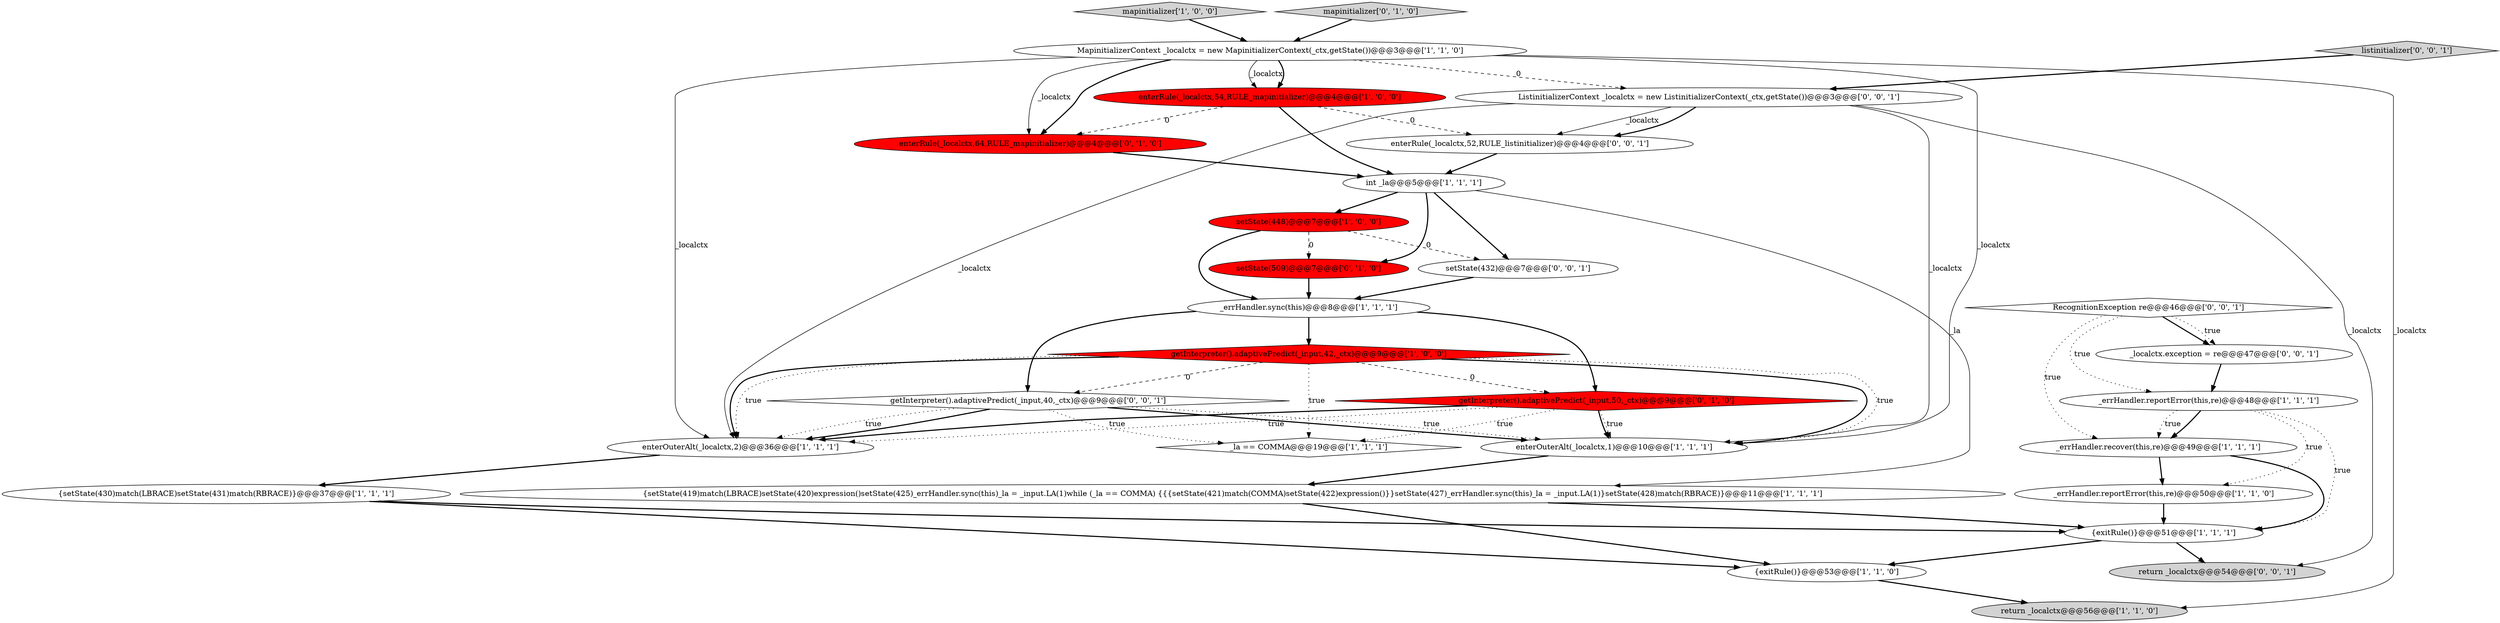 digraph {
5 [style = filled, label = "enterOuterAlt(_localctx,1)@@@10@@@['1', '1', '1']", fillcolor = white, shape = ellipse image = "AAA0AAABBB1BBB"];
12 [style = filled, label = "enterOuterAlt(_localctx,2)@@@36@@@['1', '1', '1']", fillcolor = white, shape = ellipse image = "AAA0AAABBB1BBB"];
21 [style = filled, label = "enterRule(_localctx,64,RULE_mapinitializer)@@@4@@@['0', '1', '0']", fillcolor = red, shape = ellipse image = "AAA1AAABBB2BBB"];
23 [style = filled, label = "getInterpreter().adaptivePredict(_input,40,_ctx)@@@9@@@['0', '0', '1']", fillcolor = white, shape = diamond image = "AAA0AAABBB3BBB"];
10 [style = filled, label = "_errHandler.sync(this)@@@8@@@['1', '1', '1']", fillcolor = white, shape = ellipse image = "AAA0AAABBB1BBB"];
29 [style = filled, label = "_localctx.exception = re@@@47@@@['0', '0', '1']", fillcolor = white, shape = ellipse image = "AAA0AAABBB3BBB"];
26 [style = filled, label = "enterRule(_localctx,52,RULE_listinitializer)@@@4@@@['0', '0', '1']", fillcolor = white, shape = ellipse image = "AAA0AAABBB3BBB"];
28 [style = filled, label = "RecognitionException re@@@46@@@['0', '0', '1']", fillcolor = white, shape = diamond image = "AAA0AAABBB3BBB"];
17 [style = filled, label = "_errHandler.reportError(this,re)@@@48@@@['1', '1', '1']", fillcolor = white, shape = ellipse image = "AAA0AAABBB1BBB"];
2 [style = filled, label = "enterRule(_localctx,54,RULE_mapinitializer)@@@4@@@['1', '0', '0']", fillcolor = red, shape = ellipse image = "AAA1AAABBB1BBB"];
8 [style = filled, label = "setState(448)@@@7@@@['1', '0', '0']", fillcolor = red, shape = ellipse image = "AAA1AAABBB1BBB"];
14 [style = filled, label = "return _localctx@@@56@@@['1', '1', '0']", fillcolor = lightgray, shape = ellipse image = "AAA0AAABBB1BBB"];
3 [style = filled, label = "{setState(419)match(LBRACE)setState(420)expression()setState(425)_errHandler.sync(this)_la = _input.LA(1)while (_la == COMMA) {{{setState(421)match(COMMA)setState(422)expression()}}setState(427)_errHandler.sync(this)_la = _input.LA(1)}setState(428)match(RBRACE)}@@@11@@@['1', '1', '1']", fillcolor = white, shape = ellipse image = "AAA0AAABBB1BBB"];
7 [style = filled, label = "_la == COMMA@@@19@@@['1', '1', '1']", fillcolor = white, shape = diamond image = "AAA0AAABBB1BBB"];
16 [style = filled, label = "mapinitializer['1', '0', '0']", fillcolor = lightgray, shape = diamond image = "AAA0AAABBB1BBB"];
25 [style = filled, label = "ListinitializerContext _localctx = new ListinitializerContext(_ctx,getState())@@@3@@@['0', '0', '1']", fillcolor = white, shape = ellipse image = "AAA0AAABBB3BBB"];
9 [style = filled, label = "_errHandler.recover(this,re)@@@49@@@['1', '1', '1']", fillcolor = white, shape = ellipse image = "AAA0AAABBB1BBB"];
1 [style = filled, label = "MapinitializerContext _localctx = new MapinitializerContext(_ctx,getState())@@@3@@@['1', '1', '0']", fillcolor = white, shape = ellipse image = "AAA0AAABBB1BBB"];
15 [style = filled, label = "{exitRule()}@@@51@@@['1', '1', '1']", fillcolor = white, shape = ellipse image = "AAA0AAABBB1BBB"];
4 [style = filled, label = "{exitRule()}@@@53@@@['1', '1', '0']", fillcolor = white, shape = ellipse image = "AAA0AAABBB1BBB"];
20 [style = filled, label = "mapinitializer['0', '1', '0']", fillcolor = lightgray, shape = diamond image = "AAA0AAABBB2BBB"];
13 [style = filled, label = "_errHandler.reportError(this,re)@@@50@@@['1', '1', '0']", fillcolor = white, shape = ellipse image = "AAA0AAABBB1BBB"];
24 [style = filled, label = "listinitializer['0', '0', '1']", fillcolor = lightgray, shape = diamond image = "AAA0AAABBB3BBB"];
0 [style = filled, label = "int _la@@@5@@@['1', '1', '1']", fillcolor = white, shape = ellipse image = "AAA0AAABBB1BBB"];
27 [style = filled, label = "setState(432)@@@7@@@['0', '0', '1']", fillcolor = white, shape = ellipse image = "AAA0AAABBB3BBB"];
22 [style = filled, label = "return _localctx@@@54@@@['0', '0', '1']", fillcolor = lightgray, shape = ellipse image = "AAA0AAABBB3BBB"];
6 [style = filled, label = "getInterpreter().adaptivePredict(_input,42,_ctx)@@@9@@@['1', '0', '0']", fillcolor = red, shape = diamond image = "AAA1AAABBB1BBB"];
19 [style = filled, label = "setState(509)@@@7@@@['0', '1', '0']", fillcolor = red, shape = ellipse image = "AAA1AAABBB2BBB"];
18 [style = filled, label = "getInterpreter().adaptivePredict(_input,50,_ctx)@@@9@@@['0', '1', '0']", fillcolor = red, shape = diamond image = "AAA1AAABBB2BBB"];
11 [style = filled, label = "{setState(430)match(LBRACE)setState(431)match(RBRACE)}@@@37@@@['1', '1', '1']", fillcolor = white, shape = ellipse image = "AAA0AAABBB1BBB"];
5->3 [style = bold, label=""];
28->29 [style = bold, label=""];
0->3 [style = solid, label="_la"];
8->10 [style = bold, label=""];
10->18 [style = bold, label=""];
8->19 [style = dashed, label="0"];
4->14 [style = bold, label=""];
29->17 [style = bold, label=""];
1->2 [style = solid, label="_localctx"];
18->7 [style = dotted, label="true"];
23->5 [style = bold, label=""];
21->0 [style = bold, label=""];
0->19 [style = bold, label=""];
0->27 [style = bold, label=""];
17->9 [style = bold, label=""];
11->4 [style = bold, label=""];
12->11 [style = bold, label=""];
18->12 [style = bold, label=""];
23->5 [style = dotted, label="true"];
1->21 [style = solid, label="_localctx"];
19->10 [style = bold, label=""];
1->5 [style = solid, label="_localctx"];
3->15 [style = bold, label=""];
20->1 [style = bold, label=""];
23->7 [style = dotted, label="true"];
28->17 [style = dotted, label="true"];
1->14 [style = solid, label="_localctx"];
3->4 [style = bold, label=""];
10->6 [style = bold, label=""];
11->15 [style = bold, label=""];
15->22 [style = bold, label=""];
6->18 [style = dashed, label="0"];
25->26 [style = solid, label="_localctx"];
28->29 [style = dotted, label="true"];
1->12 [style = solid, label="_localctx"];
6->5 [style = bold, label=""];
26->0 [style = bold, label=""];
2->0 [style = bold, label=""];
18->12 [style = dotted, label="true"];
17->15 [style = dotted, label="true"];
16->1 [style = bold, label=""];
2->21 [style = dashed, label="0"];
10->23 [style = bold, label=""];
1->21 [style = bold, label=""];
9->15 [style = bold, label=""];
18->5 [style = bold, label=""];
25->22 [style = solid, label="_localctx"];
27->10 [style = bold, label=""];
24->25 [style = bold, label=""];
25->26 [style = bold, label=""];
17->9 [style = dotted, label="true"];
0->8 [style = bold, label=""];
15->4 [style = bold, label=""];
28->9 [style = dotted, label="true"];
6->7 [style = dotted, label="true"];
8->27 [style = dashed, label="0"];
23->12 [style = bold, label=""];
1->2 [style = bold, label=""];
18->5 [style = dotted, label="true"];
13->15 [style = bold, label=""];
6->12 [style = dotted, label="true"];
2->26 [style = dashed, label="0"];
23->12 [style = dotted, label="true"];
1->25 [style = dashed, label="0"];
25->5 [style = solid, label="_localctx"];
17->13 [style = dotted, label="true"];
25->12 [style = solid, label="_localctx"];
6->23 [style = dashed, label="0"];
6->5 [style = dotted, label="true"];
9->13 [style = bold, label=""];
6->12 [style = bold, label=""];
}
